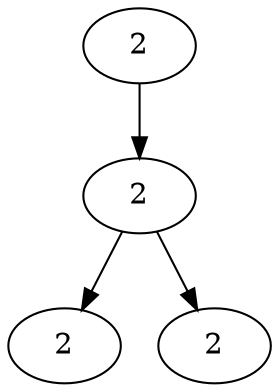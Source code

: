  digraph {
     a [label="2"];
     b [label="2"];
     c [label="2"];
     d [label="2"];
     a -> b -> c;
     b -> d;
 }
